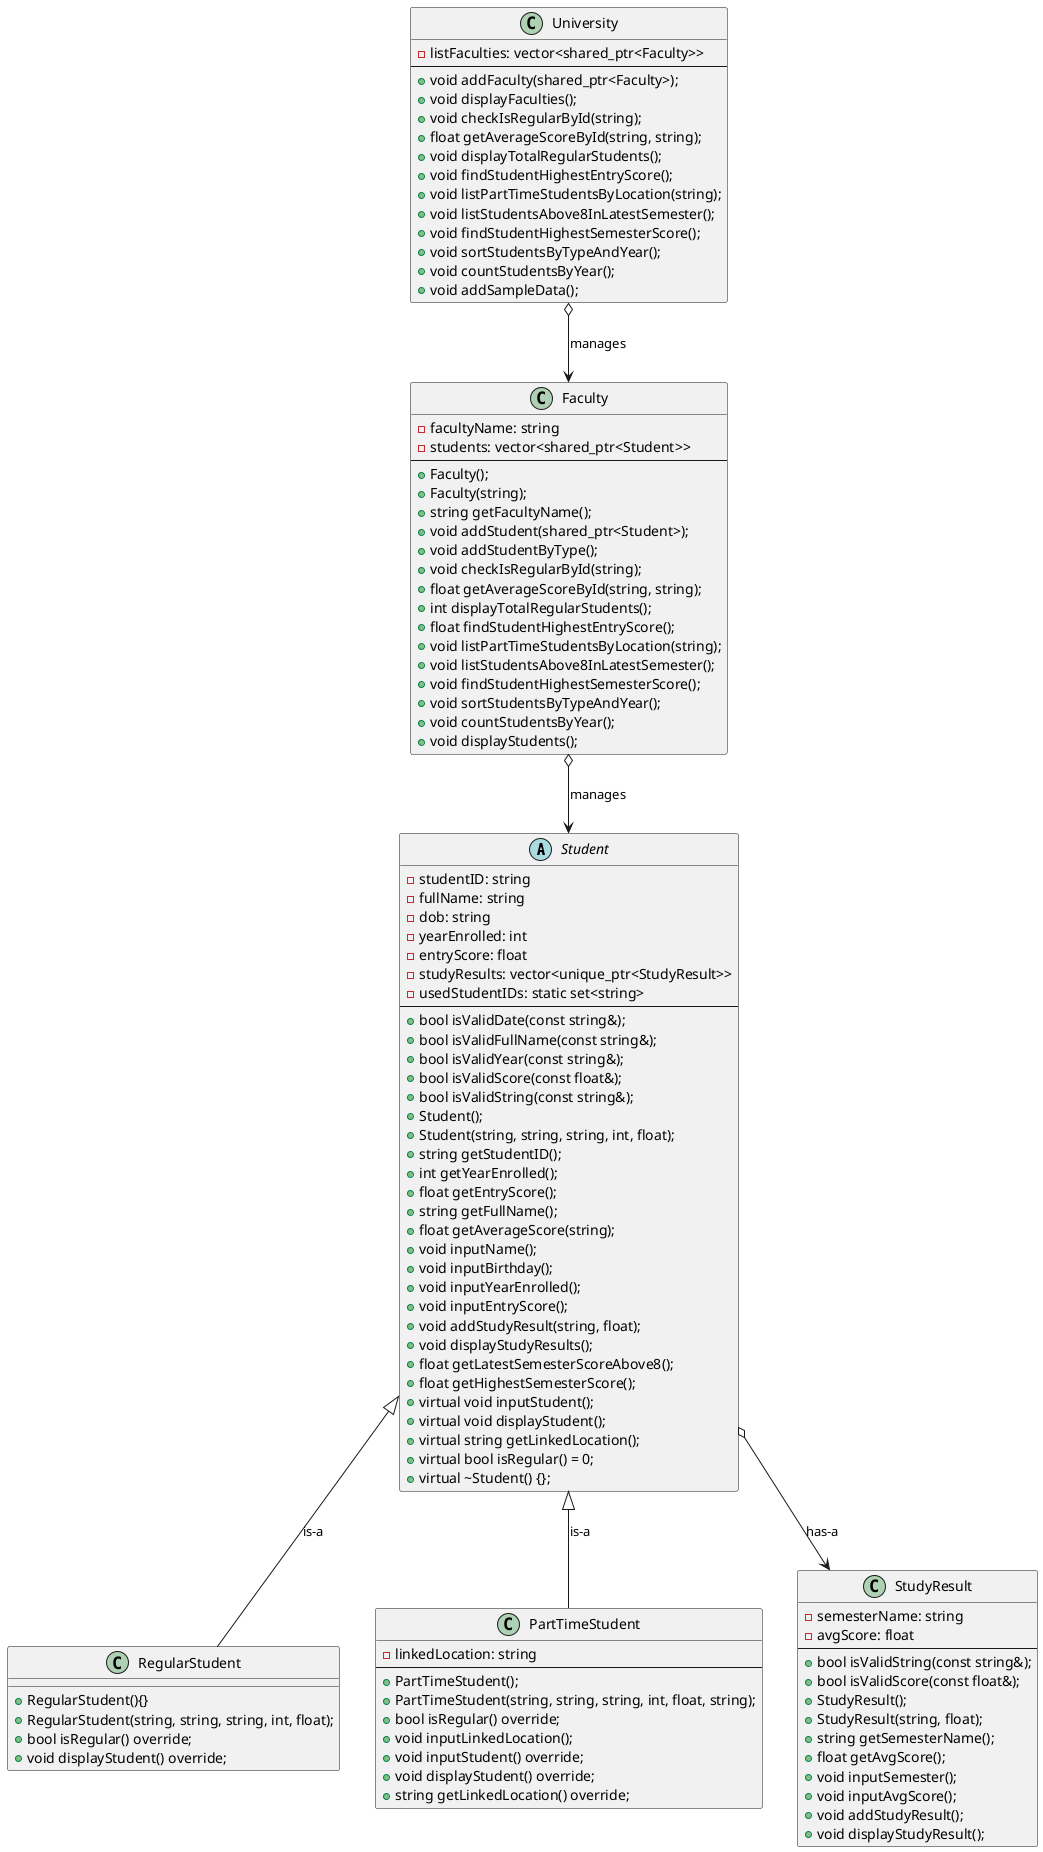 @startuml

abstract class Student {
    - studentID: string 
    - fullName: string 
    - dob: string 
    - yearEnrolled: int 
    - entryScore: float 
    - studyResults: vector<unique_ptr<StudyResult>> 
    - usedStudentIDs: static set<string>
    --
    + bool isValidDate(const string&);
    + bool isValidFullName(const string&);
    + bool isValidYear(const string&);
    + bool isValidScore(const float&);
    + bool isValidString(const string&);
    + Student();
    + Student(string, string, string, int, float);
    + string getStudentID();
    + int getYearEnrolled();
    + float getEntryScore();
    + string getFullName();
    + float getAverageScore(string);
    + void inputName();
    + void inputBirthday();
    + void inputYearEnrolled();
    + void inputEntryScore();
    + void addStudyResult(string, float);
    + void displayStudyResults();
    + float getLatestSemesterScoreAbove8();
    + float getHighestSemesterScore();
    + virtual void inputStudent();
    + virtual void displayStudent();
    + virtual string getLinkedLocation();
    + virtual bool isRegular() = 0;
    + virtual ~Student() {};
}

class RegularStudent {
    + RegularStudent(){}
    + RegularStudent(string, string, string, int, float);
    + bool isRegular() override;
    + void displayStudent() override;
}

class PartTimeStudent {
    - linkedLocation: string 
    --
    + PartTimeStudent();
    + PartTimeStudent(string, string, string, int, float, string);
    + bool isRegular() override;
    + void inputLinkedLocation();
    + void inputStudent() override;
    + void displayStudent() override;
    + string getLinkedLocation() override;
}

class StudyResult {
    - semesterName: string
    - avgScore: float
    --
    + bool isValidString(const string&);
    + bool isValidScore(const float&);
    + StudyResult();
    + StudyResult(string, float);
    + string getSemesterName();
    + float getAvgScore();
    + void inputSemester();
    + void inputAvgScore();
    + void addStudyResult();
    + void displayStudyResult();
}

class Faculty {
    - facultyName: string 
    - students: vector<shared_ptr<Student>> 
    --
    + Faculty();
    + Faculty(string);
    + string getFacultyName();
    + void addStudent(shared_ptr<Student>);
    + void addStudentByType();
    + void checkIsRegularById(string);
    + float getAverageScoreById(string, string);
    + int displayTotalRegularStudents();
    + float findStudentHighestEntryScore();
    + void listPartTimeStudentsByLocation(string);
    + void listStudentsAbove8InLatestSemester();
    + void findStudentHighestSemesterScore();
    + void sortStudentsByTypeAndYear();
    + void countStudentsByYear();
    + void displayStudents();
}

class University{
    - listFaculties: vector<shared_ptr<Faculty>>
    --
    + void addFaculty(shared_ptr<Faculty>);
    + void displayFaculties();
    + void checkIsRegularById(string);
    + float getAverageScoreById(string, string);
    + void displayTotalRegularStudents();
    + void findStudentHighestEntryScore();
    + void listPartTimeStudentsByLocation(string);
    + void listStudentsAbove8InLatestSemester();
    + void findStudentHighestSemesterScore();
    + void sortStudentsByTypeAndYear();
    + void countStudentsByYear();
    + void addSampleData();
}

Student <|-- RegularStudent : is-a
Student <|-- PartTimeStudent : is-a
Student o--> StudyResult : has-a
Faculty o--> Student : manages
University o--> Faculty : manages
@enduml
